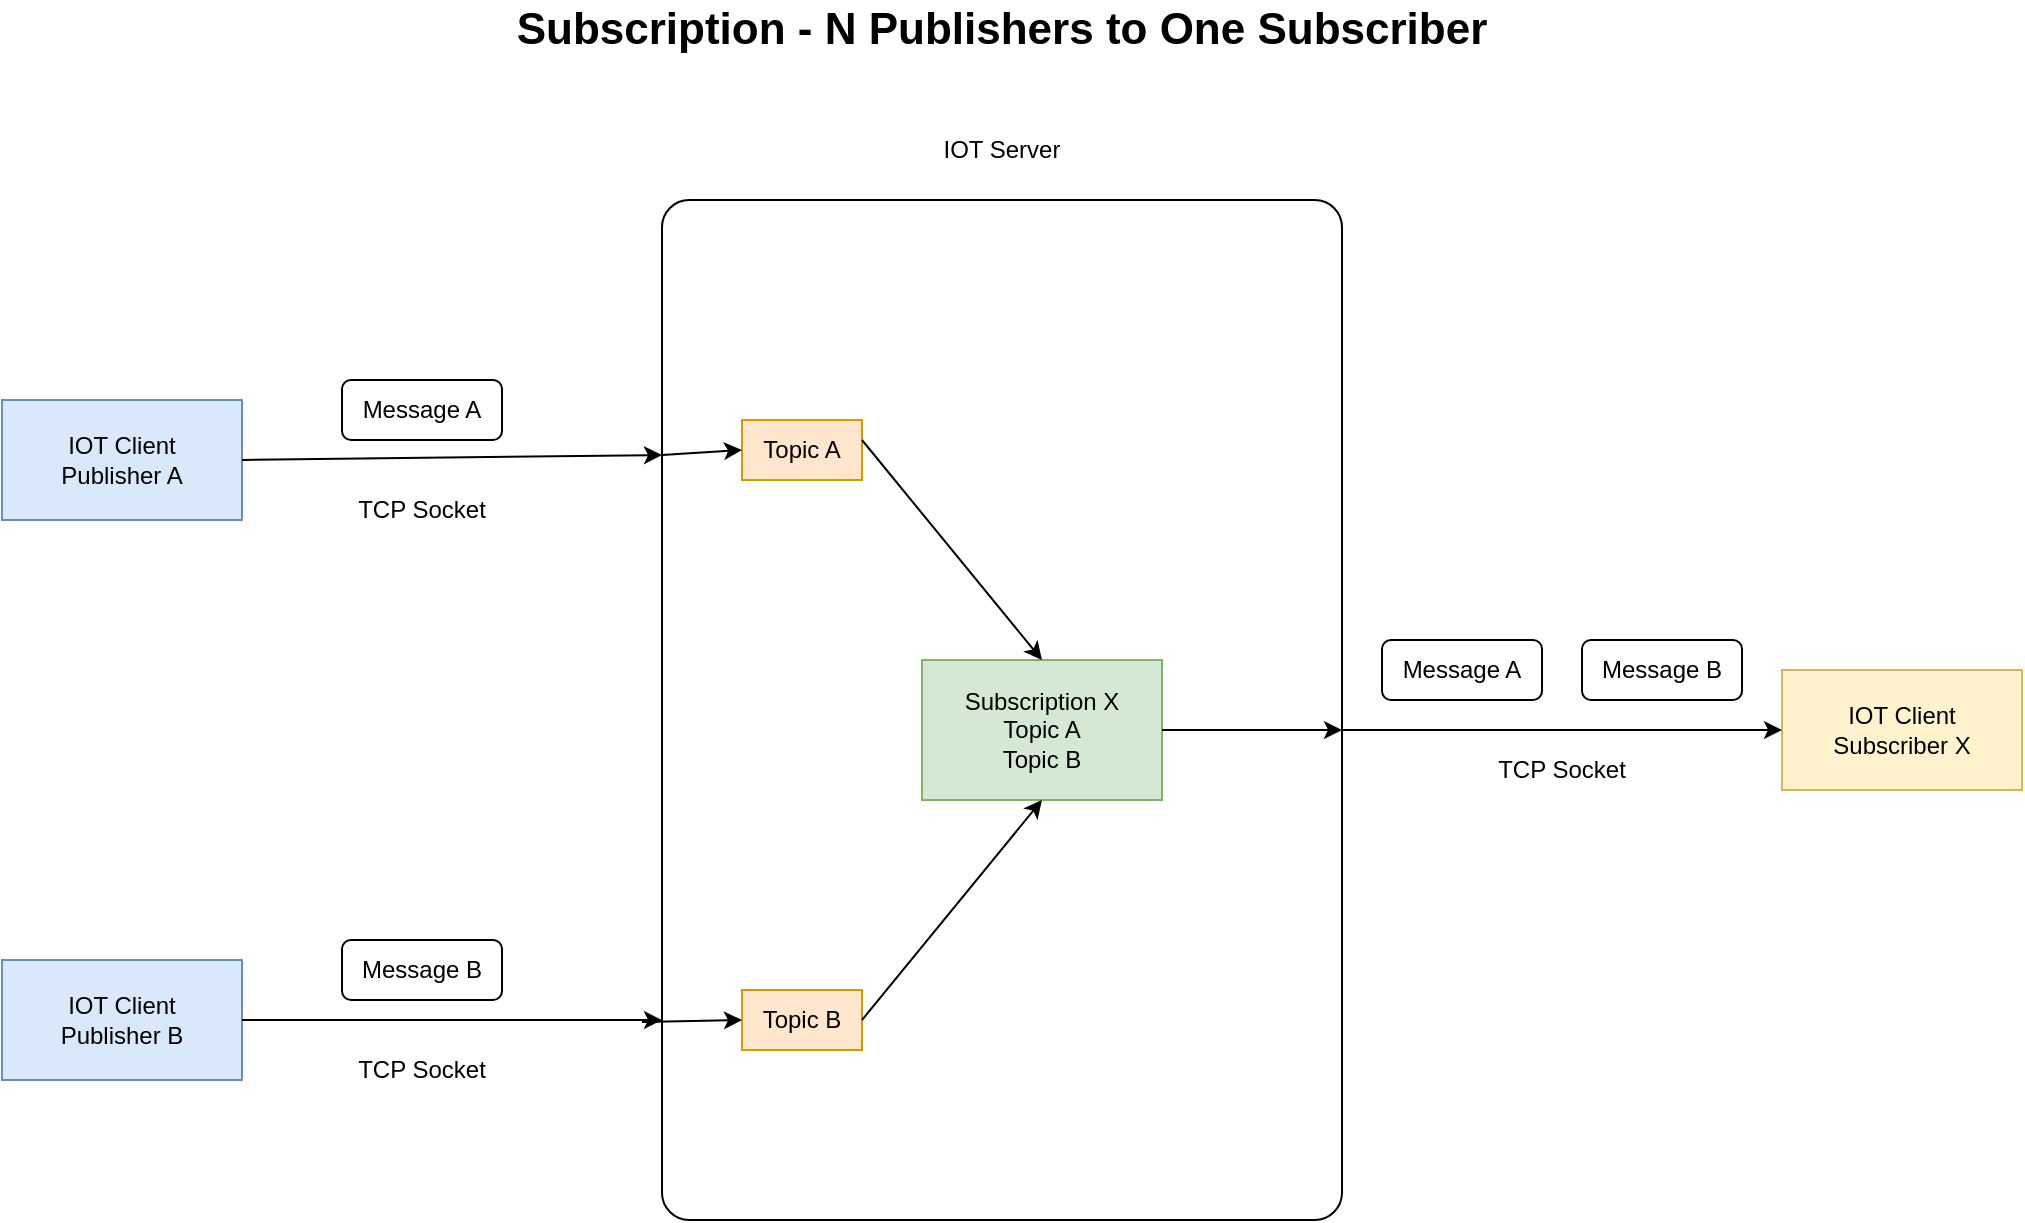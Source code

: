 <mxfile version="17.4.5" type="device"><diagram name="Page-1" id="55a83fd1-7818-8e21-69c5-c3457e3827bb"><mxGraphModel dx="1350" dy="793" grid="1" gridSize="10" guides="1" tooltips="1" connect="1" arrows="1" fold="1" page="1" pageScale="1" pageWidth="1100" pageHeight="850" background="none" math="0" shadow="0"><root><mxCell id="0"/><mxCell id="1" parent="0"/><mxCell id="dO_IQpKA0U_SaYODATRg-1" value="&lt;div&gt;IOT Client &lt;br&gt;&lt;/div&gt;&lt;div&gt;Publisher A&lt;/div&gt;" style="rounded=0;whiteSpace=wrap;html=1;fillColor=#dae8fc;strokeColor=#6c8ebf;" parent="1" vertex="1"><mxGeometry x="30" y="330" width="120" height="60" as="geometry"/></mxCell><mxCell id="dO_IQpKA0U_SaYODATRg-3" value="" style="rounded=1;whiteSpace=wrap;html=1;arcSize=4;fontStyle=1" parent="1" vertex="1"><mxGeometry x="360" y="230" width="340" height="510" as="geometry"/></mxCell><mxCell id="dO_IQpKA0U_SaYODATRg-5" value="IOT Server " style="text;html=1;strokeColor=none;fillColor=none;align=center;verticalAlign=middle;whiteSpace=wrap;rounded=0;" parent="1" vertex="1"><mxGeometry x="420" y="190" width="220" height="30" as="geometry"/></mxCell><mxCell id="dO_IQpKA0U_SaYODATRg-6" value="Message A" style="rounded=1;whiteSpace=wrap;html=1;" parent="1" vertex="1"><mxGeometry x="200" y="320" width="80" height="30" as="geometry"/></mxCell><mxCell id="dO_IQpKA0U_SaYODATRg-11" value="" style="endArrow=classic;html=1;rounded=0;entryX=0;entryY=0.25;entryDx=0;entryDy=0;" parent="1" target="dO_IQpKA0U_SaYODATRg-3" edge="1"><mxGeometry width="50" height="50" relative="1" as="geometry"><mxPoint x="150" y="360" as="sourcePoint"/><mxPoint x="340" y="360" as="targetPoint"/></mxGeometry></mxCell><mxCell id="dO_IQpKA0U_SaYODATRg-12" value="TCP Socket" style="text;html=1;strokeColor=none;fillColor=none;align=center;verticalAlign=middle;whiteSpace=wrap;rounded=0;" parent="1" vertex="1"><mxGeometry x="190" y="370" width="100" height="30" as="geometry"/></mxCell><mxCell id="dO_IQpKA0U_SaYODATRg-13" value="&lt;div&gt;IOT Client &lt;br&gt;&lt;/div&gt;&lt;div&gt;Publisher B&lt;br&gt;&lt;/div&gt;" style="rounded=0;whiteSpace=wrap;html=1;fillColor=#dae8fc;strokeColor=#6c8ebf;" parent="1" vertex="1"><mxGeometry x="30" y="610" width="120" height="60" as="geometry"/></mxCell><mxCell id="dO_IQpKA0U_SaYODATRg-14" value="Message B" style="rounded=1;whiteSpace=wrap;html=1;" parent="1" vertex="1"><mxGeometry x="200" y="600" width="80" height="30" as="geometry"/></mxCell><mxCell id="dO_IQpKA0U_SaYODATRg-15" value="TCP Socket" style="text;html=1;strokeColor=none;fillColor=none;align=center;verticalAlign=middle;whiteSpace=wrap;rounded=0;" parent="1" vertex="1"><mxGeometry x="190" y="650" width="100" height="30" as="geometry"/></mxCell><mxCell id="dO_IQpKA0U_SaYODATRg-16" value="" style="endArrow=classic;html=1;rounded=0;entryX=0;entryY=0.804;entryDx=0;entryDy=0;entryPerimeter=0;" parent="1" target="dO_IQpKA0U_SaYODATRg-3" edge="1"><mxGeometry width="50" height="50" relative="1" as="geometry"><mxPoint x="150" y="640" as="sourcePoint"/><mxPoint x="200" y="590" as="targetPoint"/></mxGeometry></mxCell><mxCell id="dO_IQpKA0U_SaYODATRg-17" value="Topic A" style="rounded=0;whiteSpace=wrap;html=1;fillColor=#ffe6cc;strokeColor=#d79b00;" parent="1" vertex="1"><mxGeometry x="400" y="340" width="60" height="30" as="geometry"/></mxCell><mxCell id="dO_IQpKA0U_SaYODATRg-22" value="" style="endArrow=classic;html=1;rounded=0;exitX=0;exitY=0.25;exitDx=0;exitDy=0;entryX=0;entryY=0.5;entryDx=0;entryDy=0;" parent="1" source="dO_IQpKA0U_SaYODATRg-3" target="dO_IQpKA0U_SaYODATRg-17" edge="1"><mxGeometry width="50" height="50" relative="1" as="geometry"><mxPoint x="400" y="400" as="sourcePoint"/><mxPoint x="450" y="350" as="targetPoint"/></mxGeometry></mxCell><mxCell id="dO_IQpKA0U_SaYODATRg-24" value="Topic B" style="rounded=0;whiteSpace=wrap;html=1;fillColor=#ffe6cc;strokeColor=#d79b00;" parent="1" vertex="1"><mxGeometry x="400" y="625" width="60" height="30" as="geometry"/></mxCell><mxCell id="dO_IQpKA0U_SaYODATRg-25" value="" style="endArrow=classic;html=1;rounded=0;entryX=0;entryY=0.5;entryDx=0;entryDy=0;" parent="1" target="dO_IQpKA0U_SaYODATRg-24" edge="1"><mxGeometry width="50" height="50" relative="1" as="geometry"><mxPoint x="350" y="641" as="sourcePoint"/><mxPoint x="452" y="633" as="targetPoint"/></mxGeometry></mxCell><mxCell id="dO_IQpKA0U_SaYODATRg-26" value="&lt;div&gt;Subscription X&lt;/div&gt;&lt;div&gt;Topic A&lt;/div&gt;&lt;div&gt;Topic B&lt;br&gt;&lt;/div&gt;" style="rounded=0;whiteSpace=wrap;html=1;fillColor=#d5e8d4;strokeColor=#82b366;" parent="1" vertex="1"><mxGeometry x="490" y="460" width="120" height="70" as="geometry"/></mxCell><mxCell id="dO_IQpKA0U_SaYODATRg-28" value="" style="endArrow=classic;html=1;rounded=0;entryX=0.5;entryY=0;entryDx=0;entryDy=0;" parent="1" target="dO_IQpKA0U_SaYODATRg-26" edge="1"><mxGeometry width="50" height="50" relative="1" as="geometry"><mxPoint x="460" y="350" as="sourcePoint"/><mxPoint x="510" y="300" as="targetPoint"/></mxGeometry></mxCell><mxCell id="dO_IQpKA0U_SaYODATRg-30" value="" style="endArrow=classic;html=1;rounded=0;entryX=0.5;entryY=1;entryDx=0;entryDy=0;" parent="1" target="dO_IQpKA0U_SaYODATRg-26" edge="1"><mxGeometry width="50" height="50" relative="1" as="geometry"><mxPoint x="460" y="640" as="sourcePoint"/><mxPoint x="500" y="540" as="targetPoint"/></mxGeometry></mxCell><mxCell id="dO_IQpKA0U_SaYODATRg-31" value="&lt;div&gt;IOT Client &lt;br&gt;&lt;/div&gt;&lt;div&gt;Subscriber X&lt;br&gt;&lt;/div&gt;" style="rounded=0;whiteSpace=wrap;html=1;fillColor=#fff2cc;strokeColor=#d6b656;" parent="1" vertex="1"><mxGeometry x="920" y="465" width="120" height="60" as="geometry"/></mxCell><mxCell id="dO_IQpKA0U_SaYODATRg-34" value="" style="endArrow=classic;html=1;rounded=0;exitX=1;exitY=0.5;exitDx=0;exitDy=0;" parent="1" source="dO_IQpKA0U_SaYODATRg-26" edge="1"><mxGeometry width="50" height="50" relative="1" as="geometry"><mxPoint x="630" y="494.5" as="sourcePoint"/><mxPoint x="700" y="495" as="targetPoint"/></mxGeometry></mxCell><mxCell id="dO_IQpKA0U_SaYODATRg-35" value="Message A" style="rounded=1;whiteSpace=wrap;html=1;" parent="1" vertex="1"><mxGeometry x="720" y="450" width="80" height="30" as="geometry"/></mxCell><mxCell id="dO_IQpKA0U_SaYODATRg-36" value="" style="endArrow=classic;html=1;rounded=0;entryX=0;entryY=0.5;entryDx=0;entryDy=0;" parent="1" target="dO_IQpKA0U_SaYODATRg-31" edge="1"><mxGeometry width="50" height="50" relative="1" as="geometry"><mxPoint x="700" y="495" as="sourcePoint"/><mxPoint x="910" y="494.5" as="targetPoint"/></mxGeometry></mxCell><mxCell id="dO_IQpKA0U_SaYODATRg-37" value="TCP Socket" style="text;html=1;strokeColor=none;fillColor=none;align=center;verticalAlign=middle;whiteSpace=wrap;rounded=0;" parent="1" vertex="1"><mxGeometry x="760" y="500" width="100" height="30" as="geometry"/></mxCell><mxCell id="dO_IQpKA0U_SaYODATRg-38" value="Message B" style="rounded=1;whiteSpace=wrap;html=1;" parent="1" vertex="1"><mxGeometry x="820" y="450" width="80" height="30" as="geometry"/></mxCell><mxCell id="qEIi782X6GLO2KpfSYqQ-1" value="Subscription - N Publishers to One Subscriber " style="text;html=1;strokeColor=none;fillColor=none;align=center;verticalAlign=middle;whiteSpace=wrap;rounded=0;fontSize=22;fontStyle=1" vertex="1" parent="1"><mxGeometry x="175" y="130" width="710" height="30" as="geometry"/></mxCell></root></mxGraphModel></diagram></mxfile>